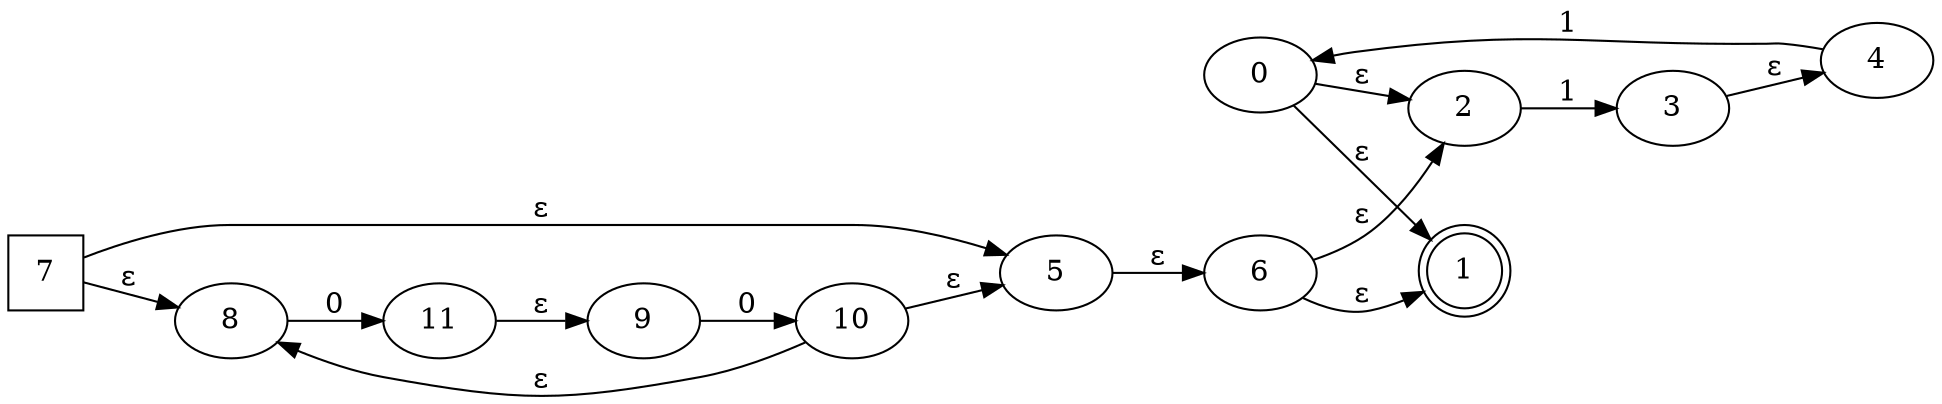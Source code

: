 digraph G {
	rankdir=LR;
	0->1[ label=ɛ ];
	0->2[ label=ɛ ];
	3->4[ label=ɛ ];
	2->3[ label=1 ];
	5->6[ label=ɛ ];
	7->8[ label=ɛ ];
	7->5[ label=ɛ ];
	9->10[ label=0 ];
	11->9[ label=ɛ ];
	10->5[ label=ɛ ];
	10->8[ label=ɛ ];
	6->2[ label=ɛ ];
	6->1[ label=ɛ ];
	4->0[ label=1 ];
	8->11[ label=0 ];
	0;
	1 [ shape=doublecircle ];
	10;
	11;
	2;
	3;
	4;
	5;
	6;
	7 [ shape=square ];
	8;
	9;

}

